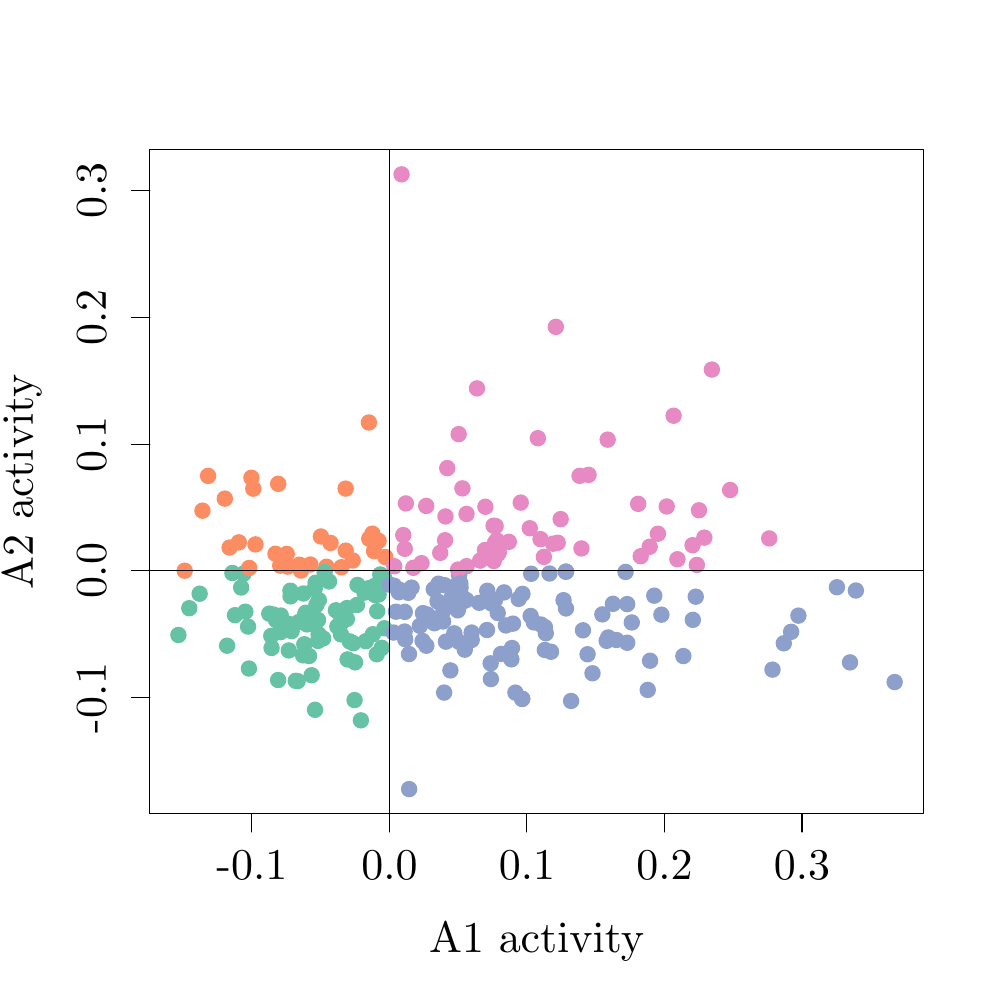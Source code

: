 % Created by tikzDevice version 0.8.1 on 2015-03-21 14:29:47
% !TEX encoding = UTF-8 Unicode
\documentclass[11pt]{memoir}
\nonstopmode

\usepackage{tikz}

\usepackage[active,tightpage,psfixbb]{preview}

\PreviewEnvironment{pgfpicture}

\setlength\PreviewBorder{0pt}

\usepackage{amsmath}
\newcommand{\SweaveOpts}[1]{}  % do not interfere with LaTeX
\newcommand{\SweaveInput}[1]{} % because they are not real TeX commands
\newcommand{\Sexpr}[1]{}       % will only be parsed by R


\usepackage{geometry}
\usepackage{amsmath}
\usepackage{lscape}
\geometry{verbose,tmargin=2.5cm,bmargin=2.5cm,lmargin=2.5cm,rmargin=2.5cm}


\begin{document}

\begin{tikzpicture}[x=1pt,y=1pt]
\definecolor{fillColor}{RGB}{255,255,255}
\path[use as bounding box,fill=fillColor,fill opacity=0.00] (0,0) rectangle (361.35,361.35);
\begin{scope}
\path[clip] ( 54.12, 67.32) rectangle (333.63,307.23);
\definecolor{fillColor}{RGB}{141,160,203}

\path[fill=fillColor] (164.40,144.45) circle (  2.97);

\path[fill=fillColor] (177.38,115.97) circle (  2.97);

\path[fill=fillColor] (323.28,114.89) circle (  2.97);
\definecolor{fillColor}{RGB}{102,194,165}

\path[fill=fillColor] ( 64.47,131.90) circle (  2.97);
\definecolor{fillColor}{RGB}{141,160,203}

\path[fill=fillColor] (212.32,124.94) circle (  2.97);
\definecolor{fillColor}{RGB}{102,194,165}

\path[fill=fillColor] (110.29,139.32) circle (  2.97);
\definecolor{fillColor}{RGB}{141,160,203}

\path[fill=fillColor] (196.90,134.73) circle (  2.97);

\path[fill=fillColor] (219.76,131.01) circle (  2.97);
\definecolor{fillColor}{RGB}{231,138,195}

\path[fill=fillColor] (178.36,171.38) circle (  2.97);

\path[fill=fillColor] (230.60,179.28) circle (  2.97);
\definecolor{fillColor}{RGB}{141,160,203}

\path[fill=fillColor] (165.72,129.50) circle (  2.97);
\definecolor{fillColor}{RGB}{231,138,195}

\path[fill=fillColor] (219.58,202.48) circle (  2.97);
\definecolor{fillColor}{RGB}{102,194,165}

\path[fill=fillColor] (104.94,147.89) circle (  2.97);
\definecolor{fillColor}{RGB}{231,138,195}

\path[fill=fillColor] (178.87,165.21) circle (  2.97);

\path[fill=fillColor] (202.59,173.76) circle (  2.97);
\definecolor{fillColor}{RGB}{252,141,98}

\path[fill=fillColor] (101.26,156.96) circle (  2.97);
\definecolor{fillColor}{RGB}{141,160,203}

\path[fill=fillColor] (162.75,119.10) circle (  2.97);
\definecolor{fillColor}{RGB}{102,194,165}

\path[fill=fillColor] (109.52,124.54) circle (  2.97);
\definecolor{fillColor}{RGB}{141,160,203}

\path[fill=fillColor] (154.05,128.01) circle (  2.97);
\definecolor{fillColor}{RGB}{231,138,195}

\path[fill=fillColor] (149.35,156.16) circle (  2.97);

\path[fill=fillColor] (180.27,161.87) circle (  2.97);
\definecolor{fillColor}{RGB}{141,160,203}

\path[fill=fillColor] (188.69,108.80) circle (  2.97);

\path[fill=fillColor] (166.42,149.01) circle (  2.97);
\definecolor{fillColor}{RGB}{252,141,98}

\path[fill=fillColor] ( 92.32,164.63) circle (  2.97);
\definecolor{fillColor}{RGB}{141,160,203}

\path[fill=fillColor] (234.05,112.05) circle (  2.97);
\definecolor{fillColor}{RGB}{102,194,165}

\path[fill=fillColor] (104.19,135.93) circle (  2.97);

\path[fill=fillColor] (101.35,132.91) circle (  2.97);

\path[fill=fillColor] (105.00,145.84) circle (  2.97);
\definecolor{fillColor}{RGB}{231,138,195}

\path[fill=fillColor] (179.10,171.24) circle (  2.97);
\definecolor{fillColor}{RGB}{102,194,165}

\path[fill=fillColor] (125.40,141.63) circle (  2.97);

\path[fill=fillColor] (111.66,124.30) circle (  2.97);
\definecolor{fillColor}{RGB}{141,160,203}

\path[fill=fillColor] (184.79,123.10) circle (  2.97);

\path[fill=fillColor] (166.73,146.09) circle (  2.97);

\path[fill=fillColor] (142.38,149.71) circle (  2.97);

\path[fill=fillColor] (217.66,139.34) circle (  2.97);
\definecolor{fillColor}{RGB}{231,138,195}

\path[fill=fillColor] (175.39,178.22) circle (  2.97);
\definecolor{fillColor}{RGB}{141,160,203}

\path[fill=fillColor] (197.22,132.53) circle (  2.97);
\definecolor{fillColor}{RGB}{102,194,165}

\path[fill=fillColor] (121.89,134.97) circle (  2.97);

\path[fill=fillColor] (112.61,117.35) circle (  2.97);

\path[fill=fillColor] (104.36,126.31) circle (  2.97);
\definecolor{fillColor}{RGB}{141,160,203}

\path[fill=fillColor] (204.47,154.75) circle (  2.97);
\definecolor{fillColor}{RGB}{102,194,165}

\path[fill=fillColor] (138.90,134.32) circle (  2.97);

\path[fill=fillColor] (126.38,129.58) circle (  2.97);
\definecolor{fillColor}{RGB}{231,138,195}

\path[fill=fillColor] (168.60,156.76) circle (  2.97);
\definecolor{fillColor}{RGB}{102,194,165}

\path[fill=fillColor] (134.75,132.18) circle (  2.97);

\path[fill=fillColor] (114.94,129.75) circle (  2.97);
\definecolor{fillColor}{RGB}{141,160,203}

\path[fill=fillColor] (279.13,119.38) circle (  2.97);
\definecolor{fillColor}{RGB}{102,194,165}

\path[fill=fillColor] (100.50,115.62) circle (  2.97);
\definecolor{fillColor}{RGB}{141,160,203}

\path[fill=fillColor] (238.99,139.23) circle (  2.97);
\definecolor{fillColor}{RGB}{102,194,165}

\path[fill=fillColor] ( 88.66,140.31) circle (  2.97);
\definecolor{fillColor}{RGB}{141,160,203}

\path[fill=fillColor] (188.80,146.74) circle (  2.97);

\path[fill=fillColor] (146.43,130.35) circle (  2.97);
\definecolor{fillColor}{RGB}{102,194,165}

\path[fill=fillColor] (130.41,101.05) circle (  2.97);
\definecolor{fillColor}{RGB}{141,160,203}

\path[fill=fillColor] (283.22,128.89) circle (  2.97);
\definecolor{fillColor}{RGB}{231,138,195}

\path[fill=fillColor] (167.09,184.88) circle (  2.97);
\definecolor{fillColor}{RGB}{141,160,203}

\path[fill=fillColor] (158.45,150.43) circle (  2.97);
\definecolor{fillColor}{RGB}{252,141,98}

\path[fill=fillColor] (108.74,155.18) circle (  2.97);
\definecolor{fillColor}{RGB}{231,138,195}

\path[fill=fillColor] (244.78,159.26) circle (  2.97);
\definecolor{fillColor}{RGB}{141,160,203}

\path[fill=fillColor] (151.72,135.19) circle (  2.97);
\definecolor{fillColor}{RGB}{102,194,165}

\path[fill=fillColor] ( 98.80,139.25) circle (  2.97);
\definecolor{fillColor}{RGB}{231,138,195}

\path[fill=fillColor] (231.51,160.37) circle (  2.97);
\definecolor{fillColor}{RGB}{102,194,165}

\path[fill=fillColor] (138.94,152.26) circle (  2.97);
\definecolor{fillColor}{RGB}{231,138,195}

\path[fill=fillColor] (191.45,170.47) circle (  2.97);
\definecolor{fillColor}{RGB}{252,141,98}

\path[fill=fillColor] (135.16,162.23) circle (  2.97);
\definecolor{fillColor}{RGB}{102,194,165}

\path[fill=fillColor] (136.81,146.52) circle (  2.97);

\path[fill=fillColor] ( 88.02,154.04) circle (  2.97);
\definecolor{fillColor}{RGB}{252,141,98}

\path[fill=fillColor] (139.23,160.06) circle (  2.97);
\definecolor{fillColor}{RGB}{141,160,203}

\path[fill=fillColor] (214.10,118.06) circle (  2.97);
\definecolor{fillColor}{RGB}{231,138,195}

\path[fill=fillColor] (252.58,176.96) circle (  2.97);
\definecolor{fillColor}{RGB}{141,160,203}

\path[fill=fillColor] (228.29,136.42) circle (  2.97);
\definecolor{fillColor}{RGB}{231,138,195}

\path[fill=fillColor] (179.51,166.10) circle (  2.97);
\definecolor{fillColor}{RGB}{141,160,203}

\path[fill=fillColor] (143.05,140.31) circle (  2.97);
\definecolor{fillColor}{RGB}{231,138,195}

\path[fill=fillColor] (161.61,192.20) circle (  2.97);
\definecolor{fillColor}{RGB}{141,160,203}

\path[fill=fillColor] (144.50,148.18) circle (  2.97);

\path[fill=fillColor] (198.55,154.12) circle (  2.97);
\definecolor{fillColor}{RGB}{102,194,165}

\path[fill=fillColor] (128.12,108.37) circle (  2.97);
\definecolor{fillColor}{RGB}{252,141,98}

\path[fill=fillColor] ( 90.85,188.71) circle (  2.97);
\definecolor{fillColor}{RGB}{231,138,195}

\path[fill=fillColor] (257.23,227.80) circle (  2.97);
\definecolor{fillColor}{RGB}{141,160,203}

\path[fill=fillColor] (285.87,133.04) circle (  2.97);
\definecolor{fillColor}{RGB}{231,138,195}

\path[fill=fillColor] (199.83,164.88) circle (  2.97);

\path[fill=fillColor] (254.50,167.07) circle (  2.97);

\path[fill=fillColor] (277.95,166.79) circle (  2.97);
\definecolor{fillColor}{RGB}{141,160,203}

\path[fill=fillColor] (191.75,138.77) circle (  2.97);

\path[fill=fillColor] (185.01,127.20) circle (  2.97);

\path[fill=fillColor] (246.93,124.28) circle (  2.97);
\definecolor{fillColor}{RGB}{231,138,195}

\path[fill=fillColor] (179.91,161.19) circle (  2.97);

\path[fill=fillColor] (243.41,211.13) circle (  2.97);

\path[fill=fillColor] (165.74,204.47) circle (  2.97);
\definecolor{fillColor}{RGB}{141,160,203}

\path[fill=fillColor] (206.36,108.06) circle (  2.97);

\path[fill=fillColor] (182.81,135.35) circle (  2.97);
\definecolor{fillColor}{RGB}{231,138,195}

\path[fill=fillColor] (251.81,157.22) circle (  2.97);
\definecolor{fillColor}{RGB}{252,141,98}

\path[fill=fillColor] (133.42,166.67) circle (  2.97);
\definecolor{fillColor}{RGB}{231,138,195}

\path[fill=fillColor] (160.98,174.73) circle (  2.97);

\path[fill=fillColor] (250.25,164.34) circle (  2.97);
\definecolor{fillColor}{RGB}{141,160,203}

\path[fill=fillColor] (165.91,153.44) circle (  2.97);

\path[fill=fillColor] (177.30,121.66) circle (  2.97);

\path[fill=fillColor] (222.73,130.08) circle (  2.97);
\definecolor{fillColor}{RGB}{252,141,98}

\path[fill=fillColor] (103.61,161.19) circle (  2.97);
\definecolor{fillColor}{RGB}{141,160,203}

\path[fill=fillColor] (226.64,129.09) circle (  2.97);

\path[fill=fillColor] (204.55,154.80) circle (  2.97);

\path[fill=fillColor] (167.95,126.59) circle (  2.97);

\path[fill=fillColor] (250.36,137.36) circle (  2.97);
\definecolor{fillColor}{RGB}{102,194,165}

\path[fill=fillColor] (128.98,142.73) circle (  2.97);
\definecolor{fillColor}{RGB}{141,160,203}

\path[fill=fillColor] (160.12,136.78) circle (  2.97);
\definecolor{fillColor}{RGB}{231,138,195}

\path[fill=fillColor] (195.31,166.53) circle (  2.97);
\definecolor{fillColor}{RGB}{141,160,203}

\path[fill=fillColor] (160.27,141.66) circle (  2.97);
\definecolor{fillColor}{RGB}{231,138,195}

\path[fill=fillColor] (165.54,155.54) circle (  2.97);
\definecolor{fillColor}{RGB}{252,141,98}

\path[fill=fillColor] (115.96,167.49) circle (  2.97);
\definecolor{fillColor}{RGB}{102,194,165}

\path[fill=fillColor] (118.89,151.23) circle (  2.97);
\definecolor{fillColor}{RGB}{141,160,203}

\path[fill=fillColor] (160.27,140.79) circle (  2.97);

\path[fill=fillColor] (182.14,147.29) circle (  2.97);

\path[fill=fillColor] (178.87,144.60) circle (  2.97);
\definecolor{fillColor}{RGB}{231,138,195}

\path[fill=fillColor] (173.50,158.77) circle (  2.97);
\definecolor{fillColor}{RGB}{141,160,203}

\path[fill=fillColor] (170.46,130.10) circle (  2.97);

\path[fill=fillColor] (288.50,138.89) circle (  2.97);
\definecolor{fillColor}{RGB}{231,138,195}

\path[fill=fillColor] (152.32,157.85) circle (  2.97);
\definecolor{fillColor}{RGB}{141,160,203}

\path[fill=fillColor] (158.10,144.03) circle (  2.97);

\path[fill=fillColor] (236.42,146.10) circle (  2.97);
\definecolor{fillColor}{RGB}{231,138,195}

\path[fill=fillColor] (194.35,203.01) circle (  2.97);
\definecolor{fillColor}{RGB}{252,141,98}

\path[fill=fillColor] ( 86.30,165.36) circle (  2.97);
\definecolor{fillColor}{RGB}{141,160,203}

\path[fill=fillColor] (156.96,136.13) circle (  2.97);

\path[fill=fillColor] (192.91,136.45) circle (  2.97);
\definecolor{fillColor}{RGB}{231,138,195}

\path[fill=fillColor] (146.27,163.03) circle (  2.97);
\definecolor{fillColor}{RGB}{141,160,203}

\path[fill=fillColor] (187.43,144.94) circle (  2.97);
\definecolor{fillColor}{RGB}{231,138,195}

\path[fill=fillColor] (196.53,160.10) circle (  2.97);
\definecolor{fillColor}{RGB}{141,160,203}

\path[fill=fillColor] (175.98,133.70) circle (  2.97);

\path[fill=fillColor] (179.85,139.85) circle (  2.97);

\path[fill=fillColor] (307.15,121.99) circle (  2.97);

\path[fill=fillColor] (204.52,141.49) circle (  2.97);
\definecolor{fillColor}{RGB}{102,194,165}

\path[fill=fillColor] (127.66,128.92) circle (  2.97);
\definecolor{fillColor}{RGB}{141,160,203}

\path[fill=fillColor] (173.15,143.53) circle (  2.97);
\definecolor{fillColor}{RGB}{231,138,195}

\path[fill=fillColor] (160.83,166.14) circle (  2.97);
\definecolor{fillColor}{RGB}{252,141,98}

\path[fill=fillColor] (103.98,156.61) circle (  2.97);
\definecolor{fillColor}{RGB}{141,160,203}

\path[fill=fillColor] (210.66,133.59) circle (  2.97);

\path[fill=fillColor] (160.49,111.09) circle (  2.97);

\path[fill=fillColor] (226.04,154.68) circle (  2.97);

\path[fill=fillColor] (164.17,132.48) circle (  2.97);

\path[fill=fillColor] (191.94,154.01) circle (  2.97);
\definecolor{fillColor}{RGB}{102,194,165}

\path[fill=fillColor] ( 68.40,141.58) circle (  2.97);

\path[fill=fillColor] (123.20,132.12) circle (  2.97);
\definecolor{fillColor}{RGB}{141,160,203}

\path[fill=fillColor] (176.07,147.87) circle (  2.97);
\definecolor{fillColor}{RGB}{231,138,195}

\path[fill=fillColor] (240.92,178.33) circle (  2.97);

\path[fill=fillColor] (212.68,189.75) circle (  2.97);
\definecolor{fillColor}{RGB}{102,194,165}

\path[fill=fillColor] (136.14,124.94) circle (  2.97);
\definecolor{fillColor}{RGB}{231,138,195}

\path[fill=fillColor] (178.41,158.63) circle (  2.97);
\definecolor{fillColor}{RGB}{102,194,165}

\path[fill=fillColor] (121.38,140.82) circle (  2.97);

\path[fill=fillColor] ( 87.14,149.05) circle (  2.97);
\definecolor{fillColor}{RGB}{141,160,203}

\path[fill=fillColor] (163.08,145.11) circle (  2.97);

\path[fill=fillColor] (156.75,148.43) circle (  2.97);
\definecolor{fillColor}{RGB}{102,194,165}

\path[fill=fillColor] (136.10,148.71) circle (  2.97);
\definecolor{fillColor}{RGB}{141,160,203}

\path[fill=fillColor] (142.19,132.78) circle (  2.97);
\definecolor{fillColor}{RGB}{231,138,195}

\path[fill=fillColor] (142.47,156.74) circle (  2.97);
\definecolor{fillColor}{RGB}{252,141,98}

\path[fill=fillColor] (100.52,186.52) circle (  2.97);
\definecolor{fillColor}{RGB}{141,160,203}

\path[fill=fillColor] (199.11,125.84) circle (  2.97);
\definecolor{fillColor}{RGB}{231,138,195}

\path[fill=fillColor] (234.76,163.78) circle (  2.97);
\definecolor{fillColor}{RGB}{252,141,98}

\path[fill=fillColor] (112.16,157.36) circle (  2.97);

\path[fill=fillColor] (127.45,158.81) circle (  2.97);
\definecolor{fillColor}{RGB}{102,194,165}

\path[fill=fillColor] (133.12,148.78) circle (  2.97);

\path[fill=fillColor] (129.18,149.98) circle (  2.97);

\path[fill=fillColor] (128.30,122.01) circle (  2.97);
\definecolor{fillColor}{RGB}{141,160,203}

\path[fill=fillColor] (147.84, 76.21) circle (  2.97);
\definecolor{fillColor}{RGB}{102,194,165}

\path[fill=fillColor] (113.84,104.86) circle (  2.97);
\definecolor{fillColor}{RGB}{231,138,195}

\path[fill=fillColor] (209.43,189.40) circle (  2.97);

\path[fill=fillColor] (188.16,179.73) circle (  2.97);
\definecolor{fillColor}{RGB}{141,160,203}

\path[fill=fillColor] (177.61,143.27) circle (  2.97);

\path[fill=fillColor] (185.36,136.00) circle (  2.97);

\path[fill=fillColor] (251.41,145.73) circle (  2.97);
\definecolor{fillColor}{RGB}{102,194,165}

\path[fill=fillColor] (131.72,147.22) circle (  2.97);
\definecolor{fillColor}{RGB}{141,160,203}

\path[fill=fillColor] (226.63,143.05) circle (  2.97);

\path[fill=fillColor] (166.33,150.55) circle (  2.97);
\definecolor{fillColor}{RGB}{252,141,98}

\path[fill=fillColor] ( 99.54,161.24) circle (  2.97);
\definecolor{fillColor}{RGB}{102,194,165}

\path[fill=fillColor] (107.87,136.54) circle (  2.97);
\definecolor{fillColor}{RGB}{141,160,203}

\path[fill=fillColor] (188.69,108.83) circle (  2.97);
\definecolor{fillColor}{RGB}{231,138,195}

\path[fill=fillColor] (159.07,161.57) circle (  2.97);
\definecolor{fillColor}{RGB}{252,141,98}

\path[fill=fillColor] (136.80,165.91) circle (  2.97);
\definecolor{fillColor}{RGB}{102,194,165}

\path[fill=fillColor] (110.47,139.93) circle (  2.97);

\path[fill=fillColor] (125.34,137.67) circle (  2.97);
\definecolor{fillColor}{RGB}{141,160,203}

\path[fill=fillColor] (195.45,135.67) circle (  2.97);

\path[fill=fillColor] (148.72,149.00) circle (  2.97);
\definecolor{fillColor}{RGB}{231,138,195}

\path[fill=fillColor] (179.93,162.03) circle (  2.97);
\definecolor{fillColor}{RGB}{102,194,165}

\path[fill=fillColor] (105.38,133.30) circle (  2.97);
\definecolor{fillColor}{RGB}{231,138,195}

\path[fill=fillColor] (183.87,165.55) circle (  2.97);
\definecolor{fillColor}{RGB}{102,194,165}

\path[fill=fillColor] ( 99.73,137.30) circle (  2.97);

\path[fill=fillColor] (106.88,115.33) circle (  2.97);
\definecolor{fillColor}{RGB}{141,160,203}

\path[fill=fillColor] (221.47,143.15) circle (  2.97);
\definecolor{fillColor}{RGB}{102,194,165}

\path[fill=fillColor] (114.30,142.72) circle (  2.97);
\definecolor{fillColor}{RGB}{141,160,203}

\path[fill=fillColor] (309.27,147.96) circle (  2.97);
\definecolor{fillColor}{RGB}{102,194,165}

\path[fill=fillColor] (114.05,150.77) circle (  2.97);
\definecolor{fillColor}{RGB}{252,141,98}

\path[fill=fillColor] ( 90.05,156.12) circle (  2.97);

\path[fill=fillColor] (117.98,156.56) circle (  2.97);
\definecolor{fillColor}{RGB}{141,160,203}

\path[fill=fillColor] (154.33,139.34) circle (  2.97);
\definecolor{fillColor}{RGB}{252,141,98}

\path[fill=fillColor] (124.91,162.37) circle (  2.97);
\definecolor{fillColor}{RGB}{231,138,195}

\path[fill=fillColor] (146.67,179.44) circle (  2.97);
\definecolor{fillColor}{RGB}{141,160,203}

\path[fill=fillColor] (147.79,125.00) circle (  2.97);

\path[fill=fillColor] (170.42,132.78) circle (  2.97);

\path[fill=fillColor] (152.83,139.79) circle (  2.97);
\definecolor{fillColor}{RGB}{102,194,165}

\path[fill=fillColor] ( 72.14,146.81) circle (  2.97);

\path[fill=fillColor] ( 98.02,131.57) circle (  2.97);
\definecolor{fillColor}{RGB}{252,141,98}

\path[fill=fillColor] ( 81.24,181.17) circle (  2.97);

\path[fill=fillColor] (123.39,156.38) circle (  2.97);
\definecolor{fillColor}{RGB}{141,160,203}

\path[fill=fillColor] (155.83,138.03) circle (  2.97);

\path[fill=fillColor] (161.15,129.48) circle (  2.97);
\definecolor{fillColor}{RGB}{102,194,165}

\path[fill=fillColor] (135.54,146.32) circle (  2.97);
\definecolor{fillColor}{RGB}{231,138,195}

\path[fill=fillColor] (175.25,162.59) circle (  2.97);
\definecolor{fillColor}{RGB}{252,141,98}

\path[fill=fillColor] ( 91.53,184.76) circle (  2.97);
\definecolor{fillColor}{RGB}{141,160,203}

\path[fill=fillColor] (181.06,125.05) circle (  2.97);
\definecolor{fillColor}{RGB}{231,138,195}

\path[fill=fillColor] (154.01,178.53) circle (  2.97);
\definecolor{fillColor}{RGB}{141,160,203}

\path[fill=fillColor] (146.20,133.15) circle (  2.97);

\path[fill=fillColor] (146.27,140.24) circle (  2.97);
\definecolor{fillColor}{RGB}{252,141,98}

\path[fill=fillColor] ( 75.20,189.38) circle (  2.97);

\path[fill=fillColor] (119.45,165.15) circle (  2.97);
\definecolor{fillColor}{RGB}{102,194,165}

\path[fill=fillColor] (135.25,149.56) circle (  2.97);
\definecolor{fillColor}{RGB}{231,138,195}

\path[fill=fillColor] (200.85,243.23) circle (  2.97);
\definecolor{fillColor}{RGB}{141,160,203}

\path[fill=fillColor] (160.69,149.87) circle (  2.97);
\definecolor{fillColor}{RGB}{231,138,195}

\path[fill=fillColor] (145.72,168.00) circle (  2.97);
\definecolor{fillColor}{RGB}{102,194,165}

\path[fill=fillColor] ( 97.29,139.61) circle (  2.97);

\path[fill=fillColor] (116.76,130.66) circle (  2.97);

\path[fill=fillColor] (137.41,153.78) circle (  2.97);

\path[fill=fillColor] (117.29,154.63) circle (  2.97);

\path[fill=fillColor] (115.21,144.49) circle (  2.97);

\path[fill=fillColor] (109.96,128.55) circle (  2.97);
\definecolor{fillColor}{RGB}{231,138,195}

\path[fill=fillColor] (145.10,298.34) circle (  2.97);
\definecolor{fillColor}{RGB}{102,194,165}

\path[fill=fillColor] (136.30,140.49) circle (  2.97);
\definecolor{fillColor}{RGB}{252,141,98}

\path[fill=fillColor] ( 66.74,155.13) circle (  2.97);
\definecolor{fillColor}{RGB}{141,160,203}

\path[fill=fillColor] (302.43,149.15) circle (  2.97);
\definecolor{fillColor}{RGB}{102,194,165}

\path[fill=fillColor] ( 84.92,139.05) circle (  2.97);
\definecolor{fillColor}{RGB}{141,160,203}

\path[fill=fillColor] (203.64,144.47) circle (  2.97);
\definecolor{fillColor}{RGB}{252,141,98}

\path[fill=fillColor] (124.89,184.79) circle (  2.97);
\definecolor{fillColor}{RGB}{102,194,165}

\path[fill=fillColor] ( 89.64,134.93) circle (  2.97);
\definecolor{fillColor}{RGB}{231,138,195}

\path[fill=fillColor] (237.73,168.48) circle (  2.97);
\definecolor{fillColor}{RGB}{141,160,203}

\path[fill=fillColor] (164.04,148.36) circle (  2.97);
\definecolor{fillColor}{RGB}{252,141,98}

\path[fill=fillColor] (133.30,208.68) circle (  2.97);

\path[fill=fillColor] (108.21,157.29) circle (  2.97);
\definecolor{fillColor}{RGB}{141,160,203}

\path[fill=fillColor] (152.71,129.73) circle (  2.97);

\path[fill=fillColor] (147.50,147.14) circle (  2.97);

\path[fill=fillColor] (219.22,129.78) circle (  2.97);

\path[fill=fillColor] (166.70,143.51) circle (  2.97);
\definecolor{fillColor}{RGB}{102,194,165}

\path[fill=fillColor] (101.56,134.66) circle (  2.97);
\definecolor{fillColor}{RGB}{252,141,98}

\path[fill=fillColor] (134.55,168.50) circle (  2.97);
\definecolor{fillColor}{RGB}{102,194,165}

\path[fill=fillColor] (107.55,115.23) circle (  2.97);
\definecolor{fillColor}{RGB}{231,138,195}

\path[fill=fillColor] (172.36,221.01) circle (  2.97);
\definecolor{fillColor}{RGB}{141,160,203}

\path[fill=fillColor] (165.43,140.81) circle (  2.97);

\path[fill=fillColor] (196.88,126.48) circle (  2.97);
\definecolor{fillColor}{RGB}{102,194,165}

\path[fill=fillColor] ( 89.95,119.77) circle (  2.97);
\definecolor{fillColor}{RGB}{252,141,98}

\path[fill=fillColor] ( 73.16,176.82) circle (  2.97);
\definecolor{fillColor}{RGB}{141,160,203}

\path[fill=fillColor] (234.90,122.59) circle (  2.97);
\definecolor{fillColor}{RGB}{231,138,195}

\path[fill=fillColor] (263.83,184.28) circle (  2.97);
\definecolor{fillColor}{RGB}{141,160,203}

\path[fill=fillColor] (140.92,150.02) circle (  2.97);

\path[fill=fillColor] (144.11,147.34) circle (  2.97);
\definecolor{fillColor}{RGB}{102,194,165}

\path[fill=fillColor] (125.61,123.07) circle (  2.97);

\path[fill=fillColor] (114.90,137.33) circle (  2.97);

\path[fill=fillColor] (137.96,127.24) circle (  2.97);

\path[fill=fillColor] (115.12,132.13) circle (  2.97);

\path[fill=fillColor] (123.21,136.13) circle (  2.97);
\definecolor{fillColor}{RGB}{252,141,98}

\path[fill=fillColor] ( 82.96,163.49) circle (  2.97);
\definecolor{fillColor}{RGB}{141,160,203}

\path[fill=fillColor] (165.09,149.92) circle (  2.97);
\definecolor{fillColor}{RGB}{252,141,98}

\path[fill=fillColor] (108.82,155.93) circle (  2.97);
\definecolor{fillColor}{RGB}{102,194,165}

\path[fill=fillColor] (133.39,147.97) circle (  2.97);
\definecolor{fillColor}{RGB}{231,138,195}

\path[fill=fillColor] (210.11,163.17) circle (  2.97);
\definecolor{fillColor}{RGB}{141,160,203}

\path[fill=fillColor] (168.52,144.54) circle (  2.97);
\definecolor{fillColor}{RGB}{102,194,165}

\path[fill=fillColor] (109.66,146.89) circle (  2.97);

\path[fill=fillColor] ( 82.06,128.02) circle (  2.97);
\definecolor{fillColor}{RGB}{231,138,195}

\path[fill=fillColor] (201.53,165.23) circle (  2.97);
\definecolor{fillColor}{RGB}{102,194,165}

\path[fill=fillColor] (132.17,129.65) circle (  2.97);

\path[fill=fillColor] (101.46,138.93) circle (  2.97);

\path[fill=fillColor] ( 98.13,127.20) circle (  2.97);

\path[fill=fillColor] (113.73,148.67) circle (  2.97);

\path[fill=fillColor] ( 83.97,154.30) circle (  2.97);

\path[fill=fillColor] (122.97,136.30) circle (  2.97);
\definecolor{fillColor}{RGB}{141,160,203}

\path[fill=fillColor] (186.25,111.07) circle (  2.97);
\definecolor{fillColor}{RGB}{231,138,195}

\path[fill=fillColor] (168.58,175.63) circle (  2.97);
\definecolor{fillColor}{RGB}{102,194,165}

\path[fill=fillColor] (110.93,135.72) circle (  2.97);
\end{scope}
\begin{scope}
\path[clip] (  0.00,  0.00) rectangle (361.35,361.35);
\definecolor{drawColor}{RGB}{0,0,0}

\path[draw=drawColor,line width= 0.4pt,line join=round,line cap=round] ( 91.01, 67.32) -- (289.80, 67.32);

\path[draw=drawColor,line width= 0.4pt,line join=round,line cap=round] ( 91.01, 67.32) -- ( 91.01, 60.72);

\path[draw=drawColor,line width= 0.4pt,line join=round,line cap=round] (140.71, 67.32) -- (140.71, 60.72);

\path[draw=drawColor,line width= 0.4pt,line join=round,line cap=round] (190.40, 67.32) -- (190.40, 60.72);

\path[draw=drawColor,line width= 0.4pt,line join=round,line cap=round] (240.10, 67.32) -- (240.10, 60.72);

\path[draw=drawColor,line width= 0.4pt,line join=round,line cap=round] (289.80, 67.32) -- (289.80, 60.72);

\node[text=drawColor,anchor=base,inner sep=0pt, outer sep=0pt, scale=  1.45] at ( 91.01, 43.56) {-0.1};

\node[text=drawColor,anchor=base,inner sep=0pt, outer sep=0pt, scale=  1.45] at (140.71, 43.56) {0.0};

\node[text=drawColor,anchor=base,inner sep=0pt, outer sep=0pt, scale=  1.45] at (190.40, 43.56) {0.1};

\node[text=drawColor,anchor=base,inner sep=0pt, outer sep=0pt, scale=  1.45] at (240.10, 43.56) {0.2};

\node[text=drawColor,anchor=base,inner sep=0pt, outer sep=0pt, scale=  1.45] at (289.80, 43.56) {0.3};

\path[draw=drawColor,line width= 0.4pt,line join=round,line cap=round] ( 54.12,109.24) -- ( 54.12,292.47);

\path[draw=drawColor,line width= 0.4pt,line join=round,line cap=round] ( 54.12,109.24) -- ( 47.52,109.24);

\path[draw=drawColor,line width= 0.4pt,line join=round,line cap=round] ( 54.12,155.05) -- ( 47.52,155.05);

\path[draw=drawColor,line width= 0.4pt,line join=round,line cap=round] ( 54.12,200.86) -- ( 47.52,200.86);

\path[draw=drawColor,line width= 0.4pt,line join=round,line cap=round] ( 54.12,246.66) -- ( 47.52,246.66);

\path[draw=drawColor,line width= 0.4pt,line join=round,line cap=round] ( 54.12,292.47) -- ( 47.52,292.47);

\node[text=drawColor,rotate= 90.00,anchor=base,inner sep=0pt, outer sep=0pt, scale=  1.45] at ( 38.28,109.24) {-0.1};

\node[text=drawColor,rotate= 90.00,anchor=base,inner sep=0pt, outer sep=0pt, scale=  1.45] at ( 38.28,155.05) {0.0};

\node[text=drawColor,rotate= 90.00,anchor=base,inner sep=0pt, outer sep=0pt, scale=  1.45] at ( 38.28,200.86) {0.1};

\node[text=drawColor,rotate= 90.00,anchor=base,inner sep=0pt, outer sep=0pt, scale=  1.45] at ( 38.28,246.66) {0.2};

\node[text=drawColor,rotate= 90.00,anchor=base,inner sep=0pt, outer sep=0pt, scale=  1.45] at ( 38.28,292.47) {0.3};

\path[draw=drawColor,line width= 0.4pt,line join=round,line cap=round] ( 54.12, 67.32) --
	(333.63, 67.32) --
	(333.63,307.23) --
	( 54.12,307.23) --
	( 54.12, 67.32);
\end{scope}
\begin{scope}
\path[clip] (  0.00,  0.00) rectangle (361.35,361.35);
\definecolor{drawColor}{RGB}{0,0,0}

\node[text=drawColor,anchor=base,inner sep=0pt, outer sep=0pt, scale=  1.45] at (193.87, 17.16) {A1 activity};

\node[text=drawColor,rotate= 90.00,anchor=base,inner sep=0pt, outer sep=0pt, scale=  1.45] at ( 11.88,187.27) {A2 activity};
\end{scope}
\begin{scope}
\path[clip] ( 54.12, 67.32) rectangle (333.63,307.23);
\definecolor{drawColor}{RGB}{0,0,0}

\path[draw=drawColor,line width= 0.4pt,line join=round,line cap=round] ( 54.12,155.05) -- (333.63,155.05);

\path[draw=drawColor,line width= 0.4pt,line join=round,line cap=round] (140.71, 67.32) -- (140.71,307.23);
\end{scope}
\end{tikzpicture}

\end{document}
